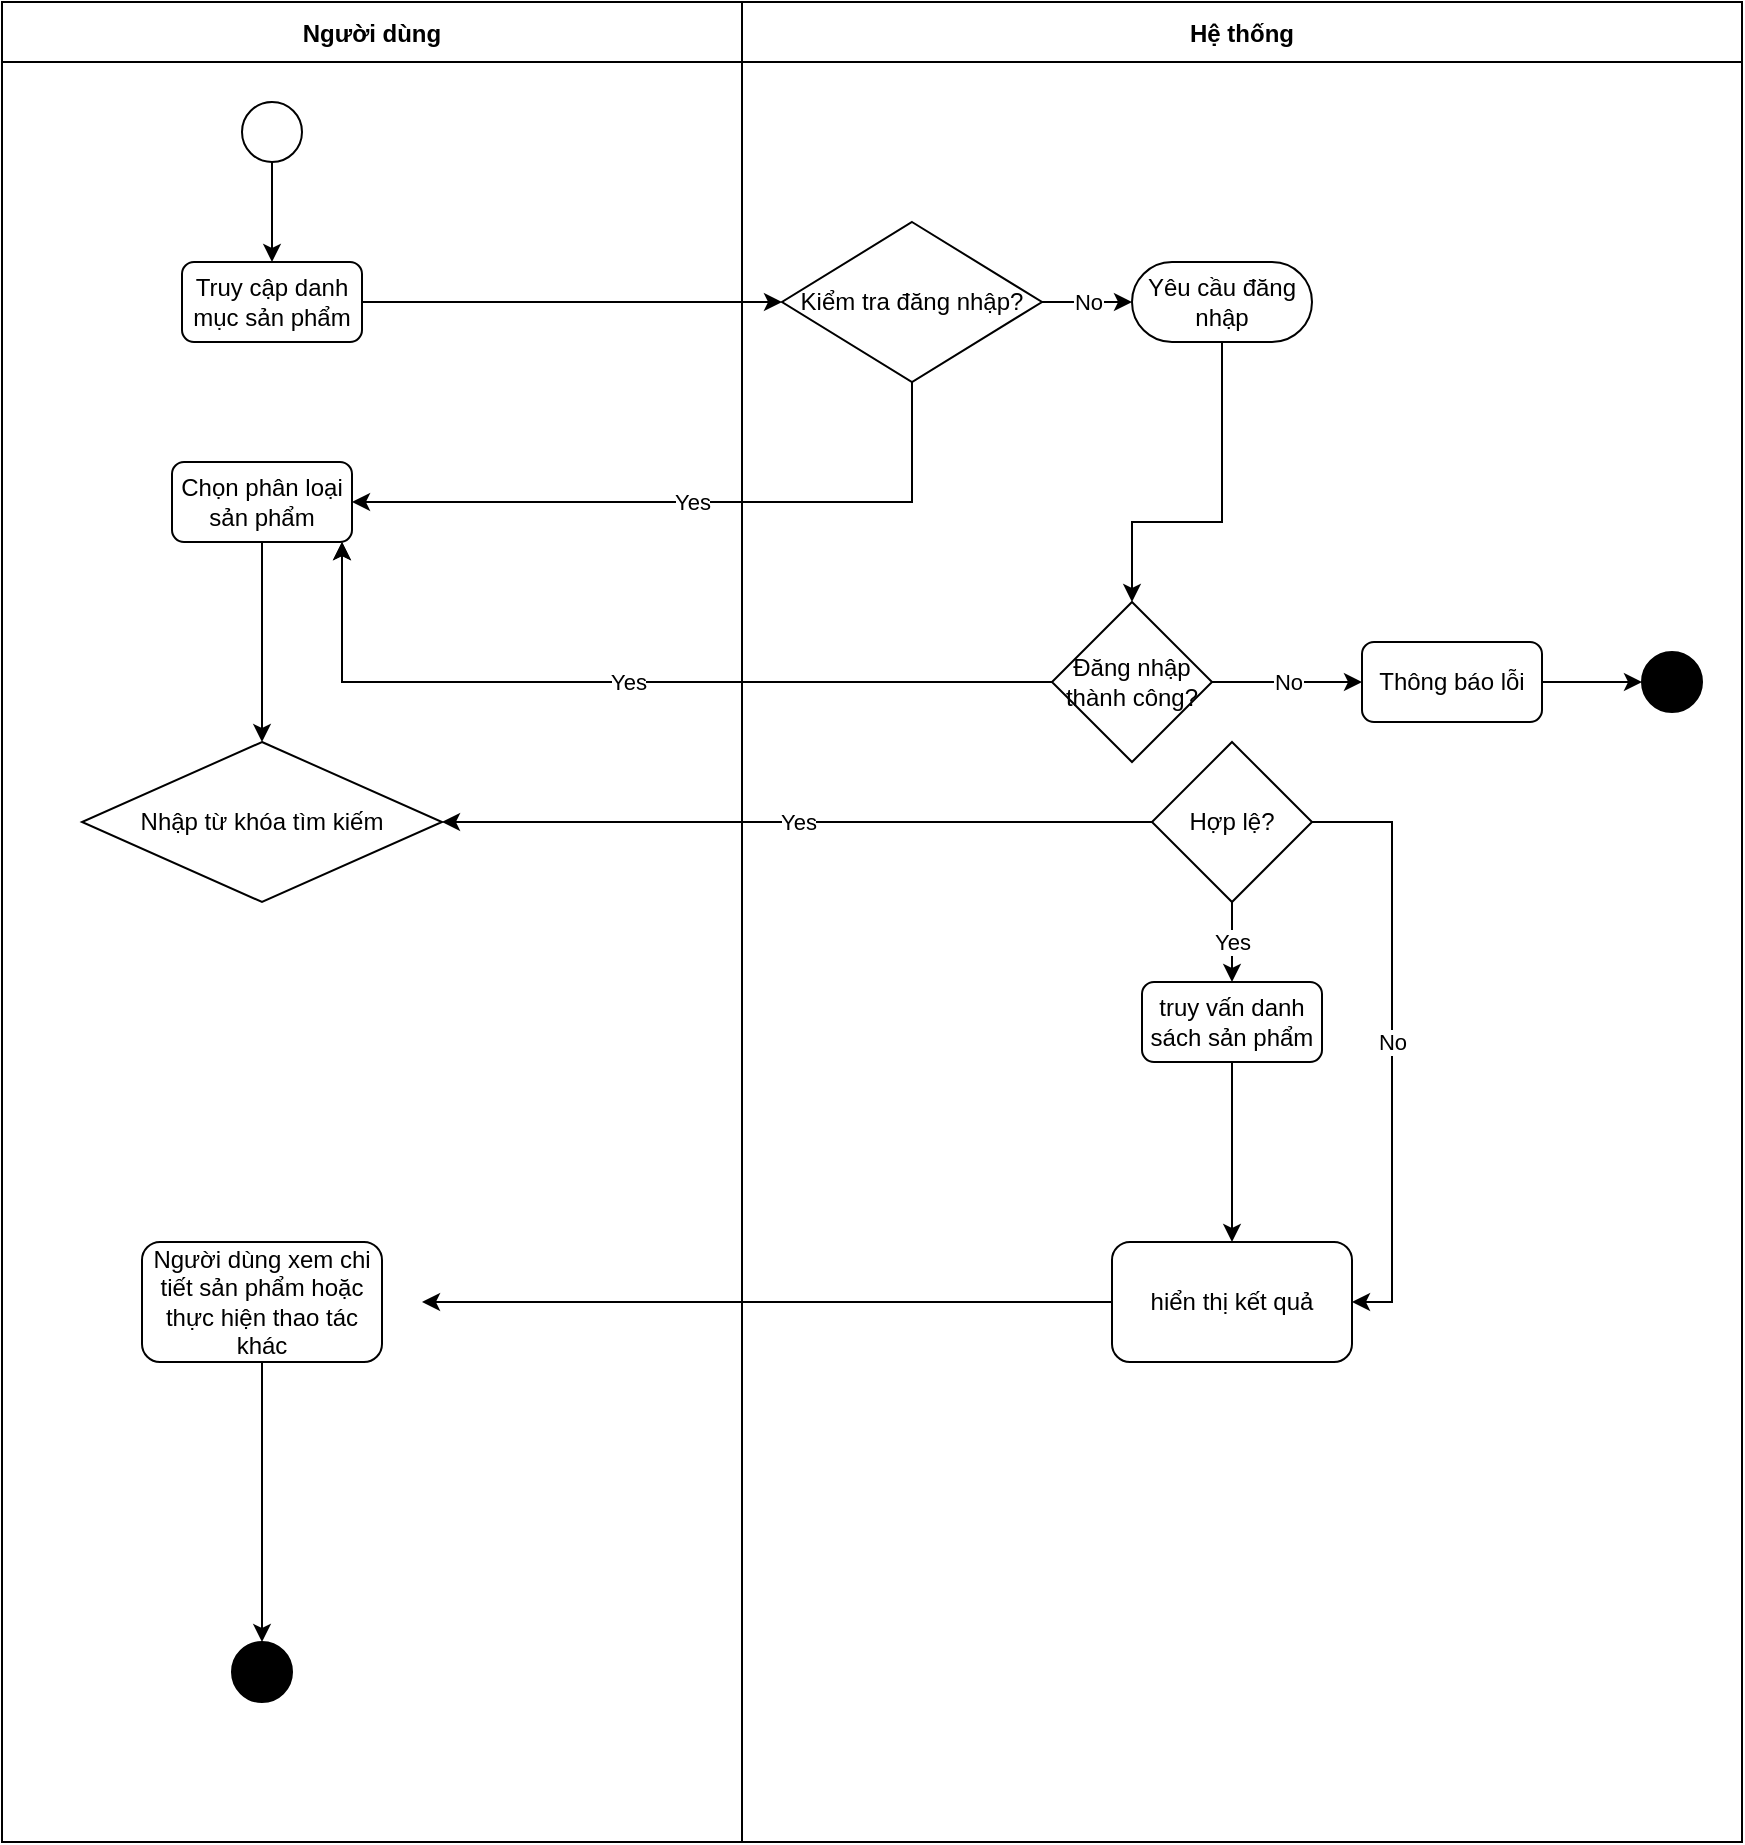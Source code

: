 <mxfile version="26.2.13">
  <diagram id="9e7BRUzjvNmEs0wVggqz" name="Activity Diagram">
    <mxGraphModel grid="1" page="1" gridSize="10" guides="1" tooltips="1" connect="1" arrows="1" fold="1" pageScale="1" pageWidth="850" pageHeight="1100" math="0" shadow="0">
      <root>
        <mxCell id="0" />
        <mxCell id="1" parent="0" />
        <mxCell id="2" value="Người dùng" style="swimlane;startSize=30;" vertex="1" parent="1">
          <mxGeometry x="110" y="50" width="370" height="920" as="geometry" />
        </mxCell>
        <mxCell id="3" value="" style="ellipse;whiteSpace=wrap;html=1;aspect=fixed;" vertex="1" parent="2">
          <mxGeometry x="120" y="50" width="30" height="30" as="geometry" />
        </mxCell>
        <mxCell id="4" value="Truy cập danh mục sản phẩm" style="rounded=1;whiteSpace=wrap;html=1;" vertex="1" parent="2">
          <mxGeometry x="90" y="130" width="90" height="40" as="geometry" />
        </mxCell>
        <mxCell id="5" value="Chọn phân loại sản phẩm" style="rounded=1;whiteSpace=wrap;html=1;" vertex="1" parent="2">
          <mxGeometry x="85" y="230" width="90" height="40" as="geometry" />
        </mxCell>
        <mxCell id="6" value="Nhập từ khóa tìm kiếm" style="rhombus;whiteSpace=wrap;html=1;" vertex="1" parent="2">
          <mxGeometry x="40" y="370" width="180" height="80" as="geometry" />
        </mxCell>
        <mxCell id="mQjRjSqNaWu9vxx7pUrF-72" value="Yes" style="edgeStyle=orthogonalEdgeStyle;rounded=0;html=1;jettySize=auto;orthogonalLoop=1;exitX=0;exitY=0.5;exitDx=0;exitDy=0;" edge="1" parent="2" source="18">
          <mxGeometry relative="1" as="geometry">
            <Array as="points">
              <mxPoint x="550" y="410" />
              <mxPoint x="550" y="410" />
            </Array>
            <mxPoint x="700" y="470" as="sourcePoint" />
            <mxPoint x="220" y="410" as="targetPoint" />
          </mxGeometry>
        </mxCell>
        <mxCell id="mQjRjSqNaWu9vxx7pUrF-77" value="Người dùng xem chi tiết sản phẩm hoặc thực hiện thao tác khác" style="rounded=1;whiteSpace=wrap;html=1;" vertex="1" parent="2">
          <mxGeometry x="70" y="620" width="120" height="60" as="geometry" />
        </mxCell>
        <mxCell id="mQjRjSqNaWu9vxx7pUrF-79" value="" style="ellipse;whiteSpace=wrap;html=1;aspect=fixed;fillColor=#000000;" vertex="1" parent="2">
          <mxGeometry x="115" y="820" width="30" height="30" as="geometry" />
        </mxCell>
        <mxCell id="mQjRjSqNaWu9vxx7pUrF-80" value="" style="endArrow=classic;html=1;rounded=0;exitX=0.5;exitY=1;exitDx=0;exitDy=0;entryX=0.5;entryY=0;entryDx=0;entryDy=0;" edge="1" parent="2" source="mQjRjSqNaWu9vxx7pUrF-77" target="mQjRjSqNaWu9vxx7pUrF-79">
          <mxGeometry width="50" height="50" relative="1" as="geometry">
            <mxPoint x="590" y="580" as="sourcePoint" />
            <mxPoint x="640" y="530" as="targetPoint" />
          </mxGeometry>
        </mxCell>
        <mxCell id="12" value="Hệ thống" style="swimlane;startSize=30;" vertex="1" parent="1">
          <mxGeometry x="480" y="50" width="500" height="920" as="geometry" />
        </mxCell>
        <mxCell id="13" value="Kiểm tra đăng nhập?" style="rhombus;whiteSpace=wrap;html=1;" vertex="1" parent="12">
          <mxGeometry x="20" y="110" width="130" height="80" as="geometry" />
        </mxCell>
        <mxCell id="14" value="Yêu cầu đăng nhập" style="rounded=1;whiteSpace=wrap;html=1;arcSize=50;" vertex="1" parent="12">
          <mxGeometry x="195" y="130" width="90" height="40" as="geometry" />
        </mxCell>
        <mxCell id="15" value="Đăng nhập thành công?" style="rhombus;whiteSpace=wrap;html=1;" vertex="1" parent="12">
          <mxGeometry x="155" y="300" width="80" height="80" as="geometry" />
        </mxCell>
        <mxCell id="16" value="Thông báo lỗi" style="rounded=1;whiteSpace=wrap;html=1;" vertex="1" parent="12">
          <mxGeometry x="310" y="320" width="90" height="40" as="geometry" />
        </mxCell>
        <mxCell id="17" value="" style="ellipse;whiteSpace=wrap;html=1;aspect=fixed;fillColor=#000000;" vertex="1" parent="12">
          <mxGeometry x="450" y="325" width="30" height="30" as="geometry" />
        </mxCell>
        <mxCell id="18" value="Hợp lệ?" style="rhombus;whiteSpace=wrap;html=1;" vertex="1" parent="12">
          <mxGeometry x="205" y="370" width="80" height="80" as="geometry" />
        </mxCell>
        <mxCell id="mQjRjSqNaWu9vxx7pUrF-76" style="edgeStyle=orthogonalEdgeStyle;rounded=0;orthogonalLoop=1;jettySize=auto;html=1;entryX=0.5;entryY=0;entryDx=0;entryDy=0;" edge="1" parent="12" source="19" target="mQjRjSqNaWu9vxx7pUrF-75">
          <mxGeometry relative="1" as="geometry" />
        </mxCell>
        <mxCell id="19" value="truy vấn danh sách sản phẩm" style="rounded=1;whiteSpace=wrap;html=1;" vertex="1" parent="12">
          <mxGeometry x="200" y="490" width="90" height="40" as="geometry" />
        </mxCell>
        <mxCell id="46" value="No" style="edgeStyle=orthogonalEdgeStyle;rounded=0;html=1;jettySize=auto;orthogonalLoop=1;entryX=1;entryY=0.5;entryDx=0;entryDy=0;" edge="1" parent="12" source="18" target="mQjRjSqNaWu9vxx7pUrF-75">
          <mxGeometry relative="1" as="geometry">
            <Array as="points">
              <mxPoint x="325" y="410" />
              <mxPoint x="325" y="650" />
            </Array>
            <mxPoint x="325" y="540" as="targetPoint" />
          </mxGeometry>
        </mxCell>
        <mxCell id="mQjRjSqNaWu9vxx7pUrF-75" value="hiển thị kết quả" style="rounded=1;whiteSpace=wrap;html=1;" vertex="1" parent="12">
          <mxGeometry x="185" y="620" width="120" height="60" as="geometry" />
        </mxCell>
        <mxCell id="33" style="edgeStyle=orthogonalEdgeStyle;rounded=0;html=1;jettySize=auto;orthogonalLoop=1;" edge="1" parent="1" source="3" target="4">
          <mxGeometry relative="1" as="geometry" />
        </mxCell>
        <mxCell id="34" style="edgeStyle=orthogonalEdgeStyle;rounded=0;html=1;jettySize=auto;orthogonalLoop=1;" edge="1" parent="1" source="4" target="13">
          <mxGeometry relative="1" as="geometry" />
        </mxCell>
        <mxCell id="35" value="No" style="edgeStyle=orthogonalEdgeStyle;rounded=0;html=1;jettySize=auto;orthogonalLoop=1;entryX=0;entryY=0.5;entryDx=0;entryDy=0;exitX=1;exitY=0.5;exitDx=0;exitDy=0;" edge="1" parent="1" source="13" target="14">
          <mxGeometry relative="1" as="geometry" />
        </mxCell>
        <mxCell id="36" value="Yes" style="edgeStyle=orthogonalEdgeStyle;rounded=0;html=1;jettySize=auto;orthogonalLoop=1;" edge="1" parent="1" source="13" target="5">
          <mxGeometry relative="1" as="geometry">
            <Array as="points">
              <mxPoint x="565" y="300" />
            </Array>
          </mxGeometry>
        </mxCell>
        <mxCell id="37" style="edgeStyle=orthogonalEdgeStyle;rounded=0;html=1;jettySize=auto;orthogonalLoop=1;entryX=0.5;entryY=0;entryDx=0;entryDy=0;" edge="1" parent="1" source="14" target="15">
          <mxGeometry relative="1" as="geometry">
            <Array as="points">
              <mxPoint x="720" y="310" />
              <mxPoint x="675" y="310" />
            </Array>
          </mxGeometry>
        </mxCell>
        <mxCell id="38" value="Yes" style="edgeStyle=orthogonalEdgeStyle;rounded=0;html=1;jettySize=auto;orthogonalLoop=1;exitX=0;exitY=0.5;exitDx=0;exitDy=0;" edge="1" parent="1" source="15" target="5">
          <mxGeometry relative="1" as="geometry">
            <Array as="points">
              <mxPoint x="280" y="390" />
            </Array>
          </mxGeometry>
        </mxCell>
        <mxCell id="39" value="No" style="edgeStyle=orthogonalEdgeStyle;rounded=0;html=1;jettySize=auto;orthogonalLoop=1;" edge="1" parent="1" source="15" target="16">
          <mxGeometry relative="1" as="geometry" />
        </mxCell>
        <mxCell id="40" style="edgeStyle=orthogonalEdgeStyle;rounded=0;html=1;jettySize=auto;orthogonalLoop=1;" edge="1" parent="1" source="16" target="17">
          <mxGeometry relative="1" as="geometry" />
        </mxCell>
        <mxCell id="41" style="edgeStyle=orthogonalEdgeStyle;rounded=0;html=1;jettySize=auto;orthogonalLoop=1;" edge="1" parent="1" source="5" target="6">
          <mxGeometry relative="1" as="geometry" />
        </mxCell>
        <mxCell id="45" value="Yes" style="edgeStyle=orthogonalEdgeStyle;rounded=0;html=1;jettySize=auto;orthogonalLoop=1;" edge="1" parent="1" source="18" target="19">
          <mxGeometry relative="1" as="geometry" />
        </mxCell>
        <mxCell id="mQjRjSqNaWu9vxx7pUrF-71" value="Yes" style="edgeStyle=orthogonalEdgeStyle;rounded=0;html=1;jettySize=auto;orthogonalLoop=1;exitX=0;exitY=0.5;exitDx=0;exitDy=0;" edge="1" parent="1">
          <mxGeometry relative="1" as="geometry">
            <Array as="points">
              <mxPoint x="280" y="390" />
            </Array>
            <mxPoint x="635" y="390" as="sourcePoint" />
            <mxPoint x="280" y="320" as="targetPoint" />
          </mxGeometry>
        </mxCell>
        <mxCell id="mQjRjSqNaWu9vxx7pUrF-78" value="" style="endArrow=classic;html=1;rounded=0;exitX=0;exitY=0.5;exitDx=0;exitDy=0;" edge="1" parent="1" source="mQjRjSqNaWu9vxx7pUrF-75">
          <mxGeometry width="50" height="50" relative="1" as="geometry">
            <mxPoint x="510" y="610" as="sourcePoint" />
            <mxPoint x="320" y="700" as="targetPoint" />
          </mxGeometry>
        </mxCell>
      </root>
    </mxGraphModel>
  </diagram>
</mxfile>
